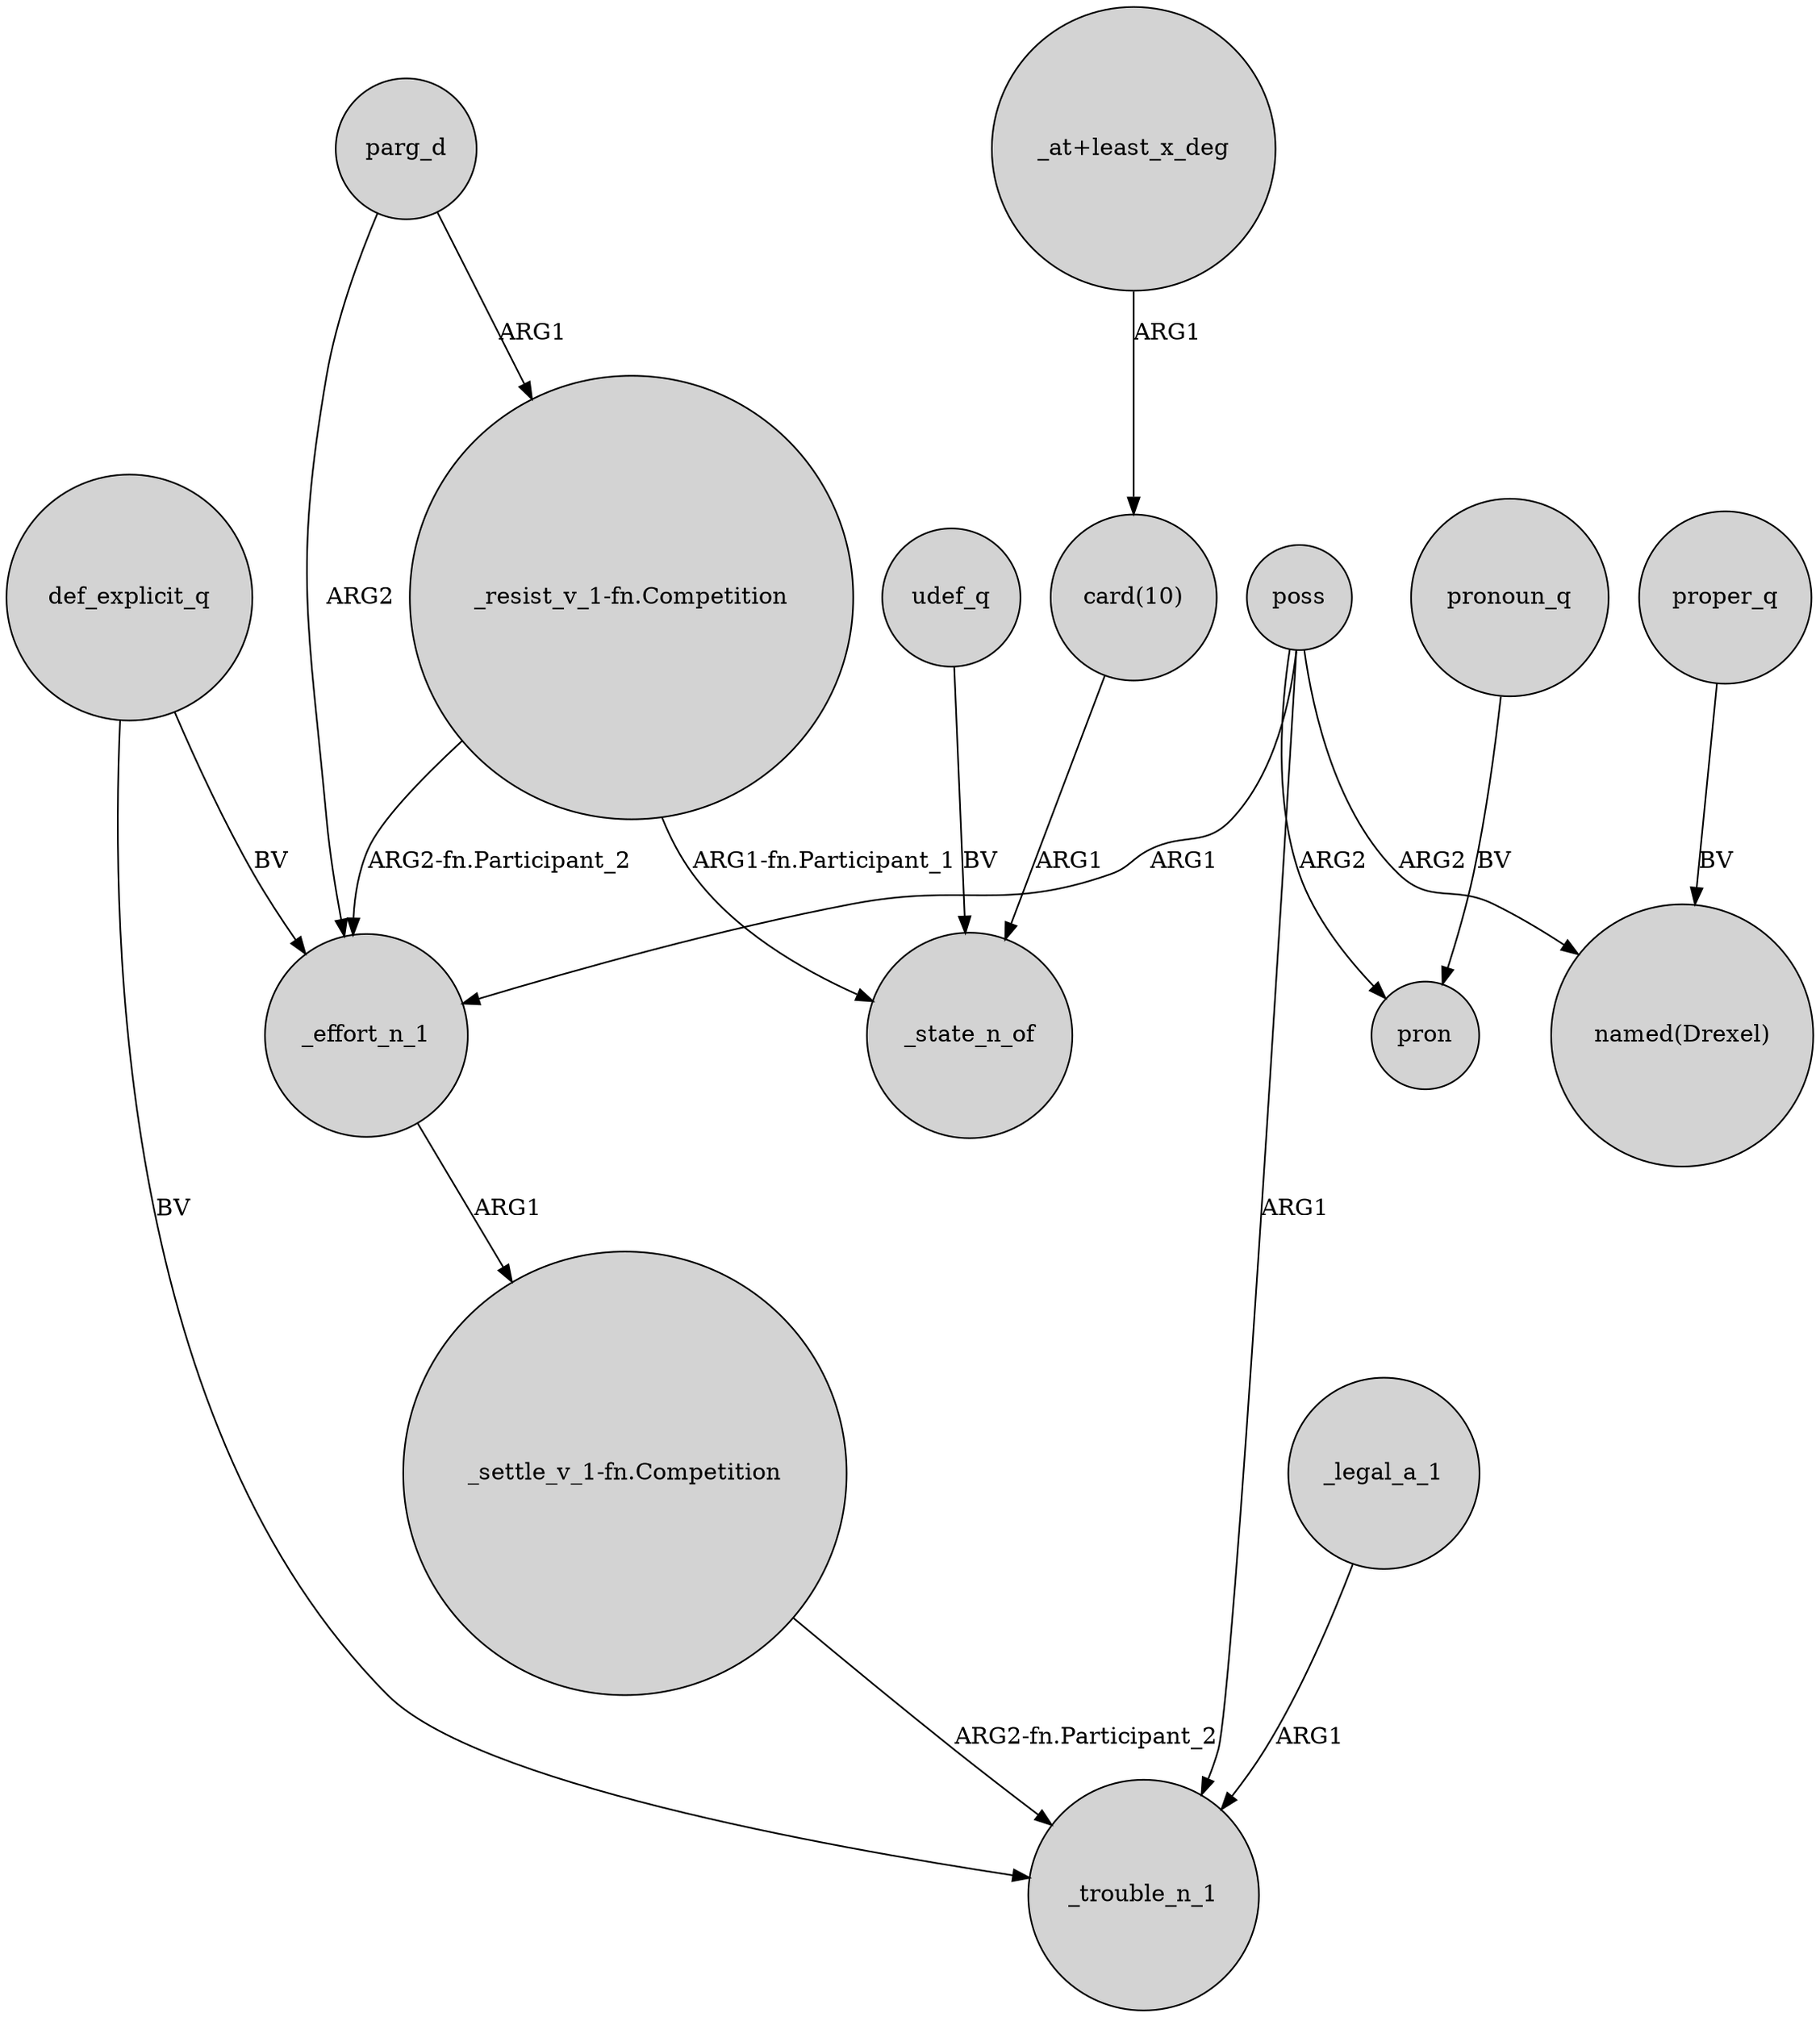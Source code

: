 digraph {
	node [shape=circle style=filled]
	"_settle_v_1-fn.Competition" -> _trouble_n_1 [label="ARG2-fn.Participant_2"]
	poss -> _effort_n_1 [label=ARG1]
	"_resist_v_1-fn.Competition" -> _state_n_of [label="ARG1-fn.Participant_1"]
	"card(10)" -> _state_n_of [label=ARG1]
	poss -> _trouble_n_1 [label=ARG1]
	"_at+least_x_deg" -> "card(10)" [label=ARG1]
	"_resist_v_1-fn.Competition" -> _effort_n_1 [label="ARG2-fn.Participant_2"]
	proper_q -> "named(Drexel)" [label=BV]
	def_explicit_q -> _effort_n_1 [label=BV]
	_effort_n_1 -> "_settle_v_1-fn.Competition" [label=ARG1]
	def_explicit_q -> _trouble_n_1 [label=BV]
	parg_d -> _effort_n_1 [label=ARG2]
	parg_d -> "_resist_v_1-fn.Competition" [label=ARG1]
	pronoun_q -> pron [label=BV]
	udef_q -> _state_n_of [label=BV]
	poss -> "named(Drexel)" [label=ARG2]
	_legal_a_1 -> _trouble_n_1 [label=ARG1]
	poss -> pron [label=ARG2]
}
